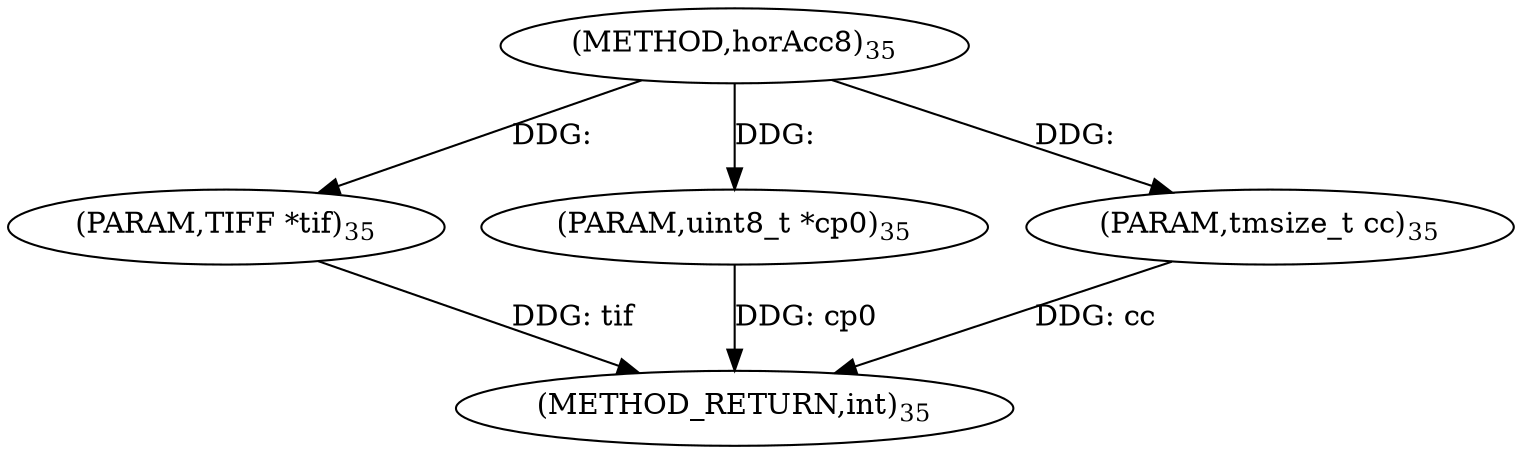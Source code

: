 digraph "horAcc8" {  
"35614" [label = <(METHOD,horAcc8)<SUB>35</SUB>> ]
"35618" [label = <(METHOD_RETURN,int)<SUB>35</SUB>> ]
"35615" [label = <(PARAM,TIFF *tif)<SUB>35</SUB>> ]
"35616" [label = <(PARAM,uint8_t *cp0)<SUB>35</SUB>> ]
"35617" [label = <(PARAM,tmsize_t cc)<SUB>35</SUB>> ]
  "35615" -> "35618"  [ label = "DDG: tif"] 
  "35616" -> "35618"  [ label = "DDG: cp0"] 
  "35617" -> "35618"  [ label = "DDG: cc"] 
  "35614" -> "35615"  [ label = "DDG: "] 
  "35614" -> "35616"  [ label = "DDG: "] 
  "35614" -> "35617"  [ label = "DDG: "] 
}
